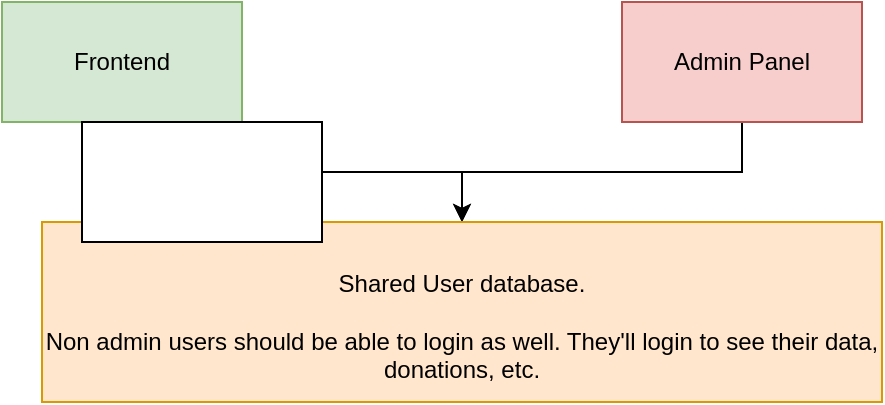 <mxfile>
    <diagram id="xZaV93bSzTCuTh7gANKU" name="Page-1">
        <mxGraphModel dx="501" dy="459" grid="1" gridSize="10" guides="1" tooltips="1" connect="1" arrows="1" fold="1" page="1" pageScale="1" pageWidth="850" pageHeight="1100" math="0" shadow="0">
            <root>
                <mxCell id="0"/>
                <mxCell id="1" parent="0"/>
                <mxCell id="YBeeIcRdMzsMXzo5rkN2-5" style="edgeStyle=orthogonalEdgeStyle;rounded=0;orthogonalLoop=1;jettySize=auto;html=1;" parent="1" source="YBeeIcRdMzsMXzo5rkN2-2" target="YBeeIcRdMzsMXzo5rkN2-4" edge="1">
                    <mxGeometry relative="1" as="geometry"/>
                </mxCell>
                <mxCell id="YBeeIcRdMzsMXzo5rkN2-2" value="Frontend" style="rounded=0;whiteSpace=wrap;html=1;fillColor=#d5e8d4;strokeColor=#82b366;glass=0;shadow=0;" parent="1" vertex="1">
                    <mxGeometry x="160" y="150" width="120" height="60" as="geometry"/>
                </mxCell>
                <mxCell id="YBeeIcRdMzsMXzo5rkN2-6" style="edgeStyle=orthogonalEdgeStyle;rounded=0;orthogonalLoop=1;jettySize=auto;html=1;" parent="1" source="YBeeIcRdMzsMXzo5rkN2-3" target="YBeeIcRdMzsMXzo5rkN2-4" edge="1">
                    <mxGeometry relative="1" as="geometry"/>
                </mxCell>
                <mxCell id="YBeeIcRdMzsMXzo5rkN2-3" value="Admin Panel" style="rounded=0;whiteSpace=wrap;html=1;fillColor=#f8cecc;strokeColor=#b85450;" parent="1" vertex="1">
                    <mxGeometry x="470" y="150" width="120" height="60" as="geometry"/>
                </mxCell>
                <mxCell id="YBeeIcRdMzsMXzo5rkN2-4" value="&lt;br&gt;Shared User database.&lt;br&gt;&lt;br&gt;Non admin users should be able to login as well. They'll login to see their data, donations, etc." style="text;html=1;fillColor=#ffe6cc;align=center;verticalAlign=middle;whiteSpace=wrap;rounded=0;strokeColor=#d79b00;" parent="1" vertex="1">
                    <mxGeometry x="180" y="260" width="420" height="90" as="geometry"/>
                </mxCell>
                <mxCell id="2" value="" style="whiteSpace=wrap;html=1;" vertex="1" parent="1">
                    <mxGeometry x="200" y="210" width="120" height="60" as="geometry"/>
                </mxCell>
            </root>
        </mxGraphModel>
    </diagram>
</mxfile>
